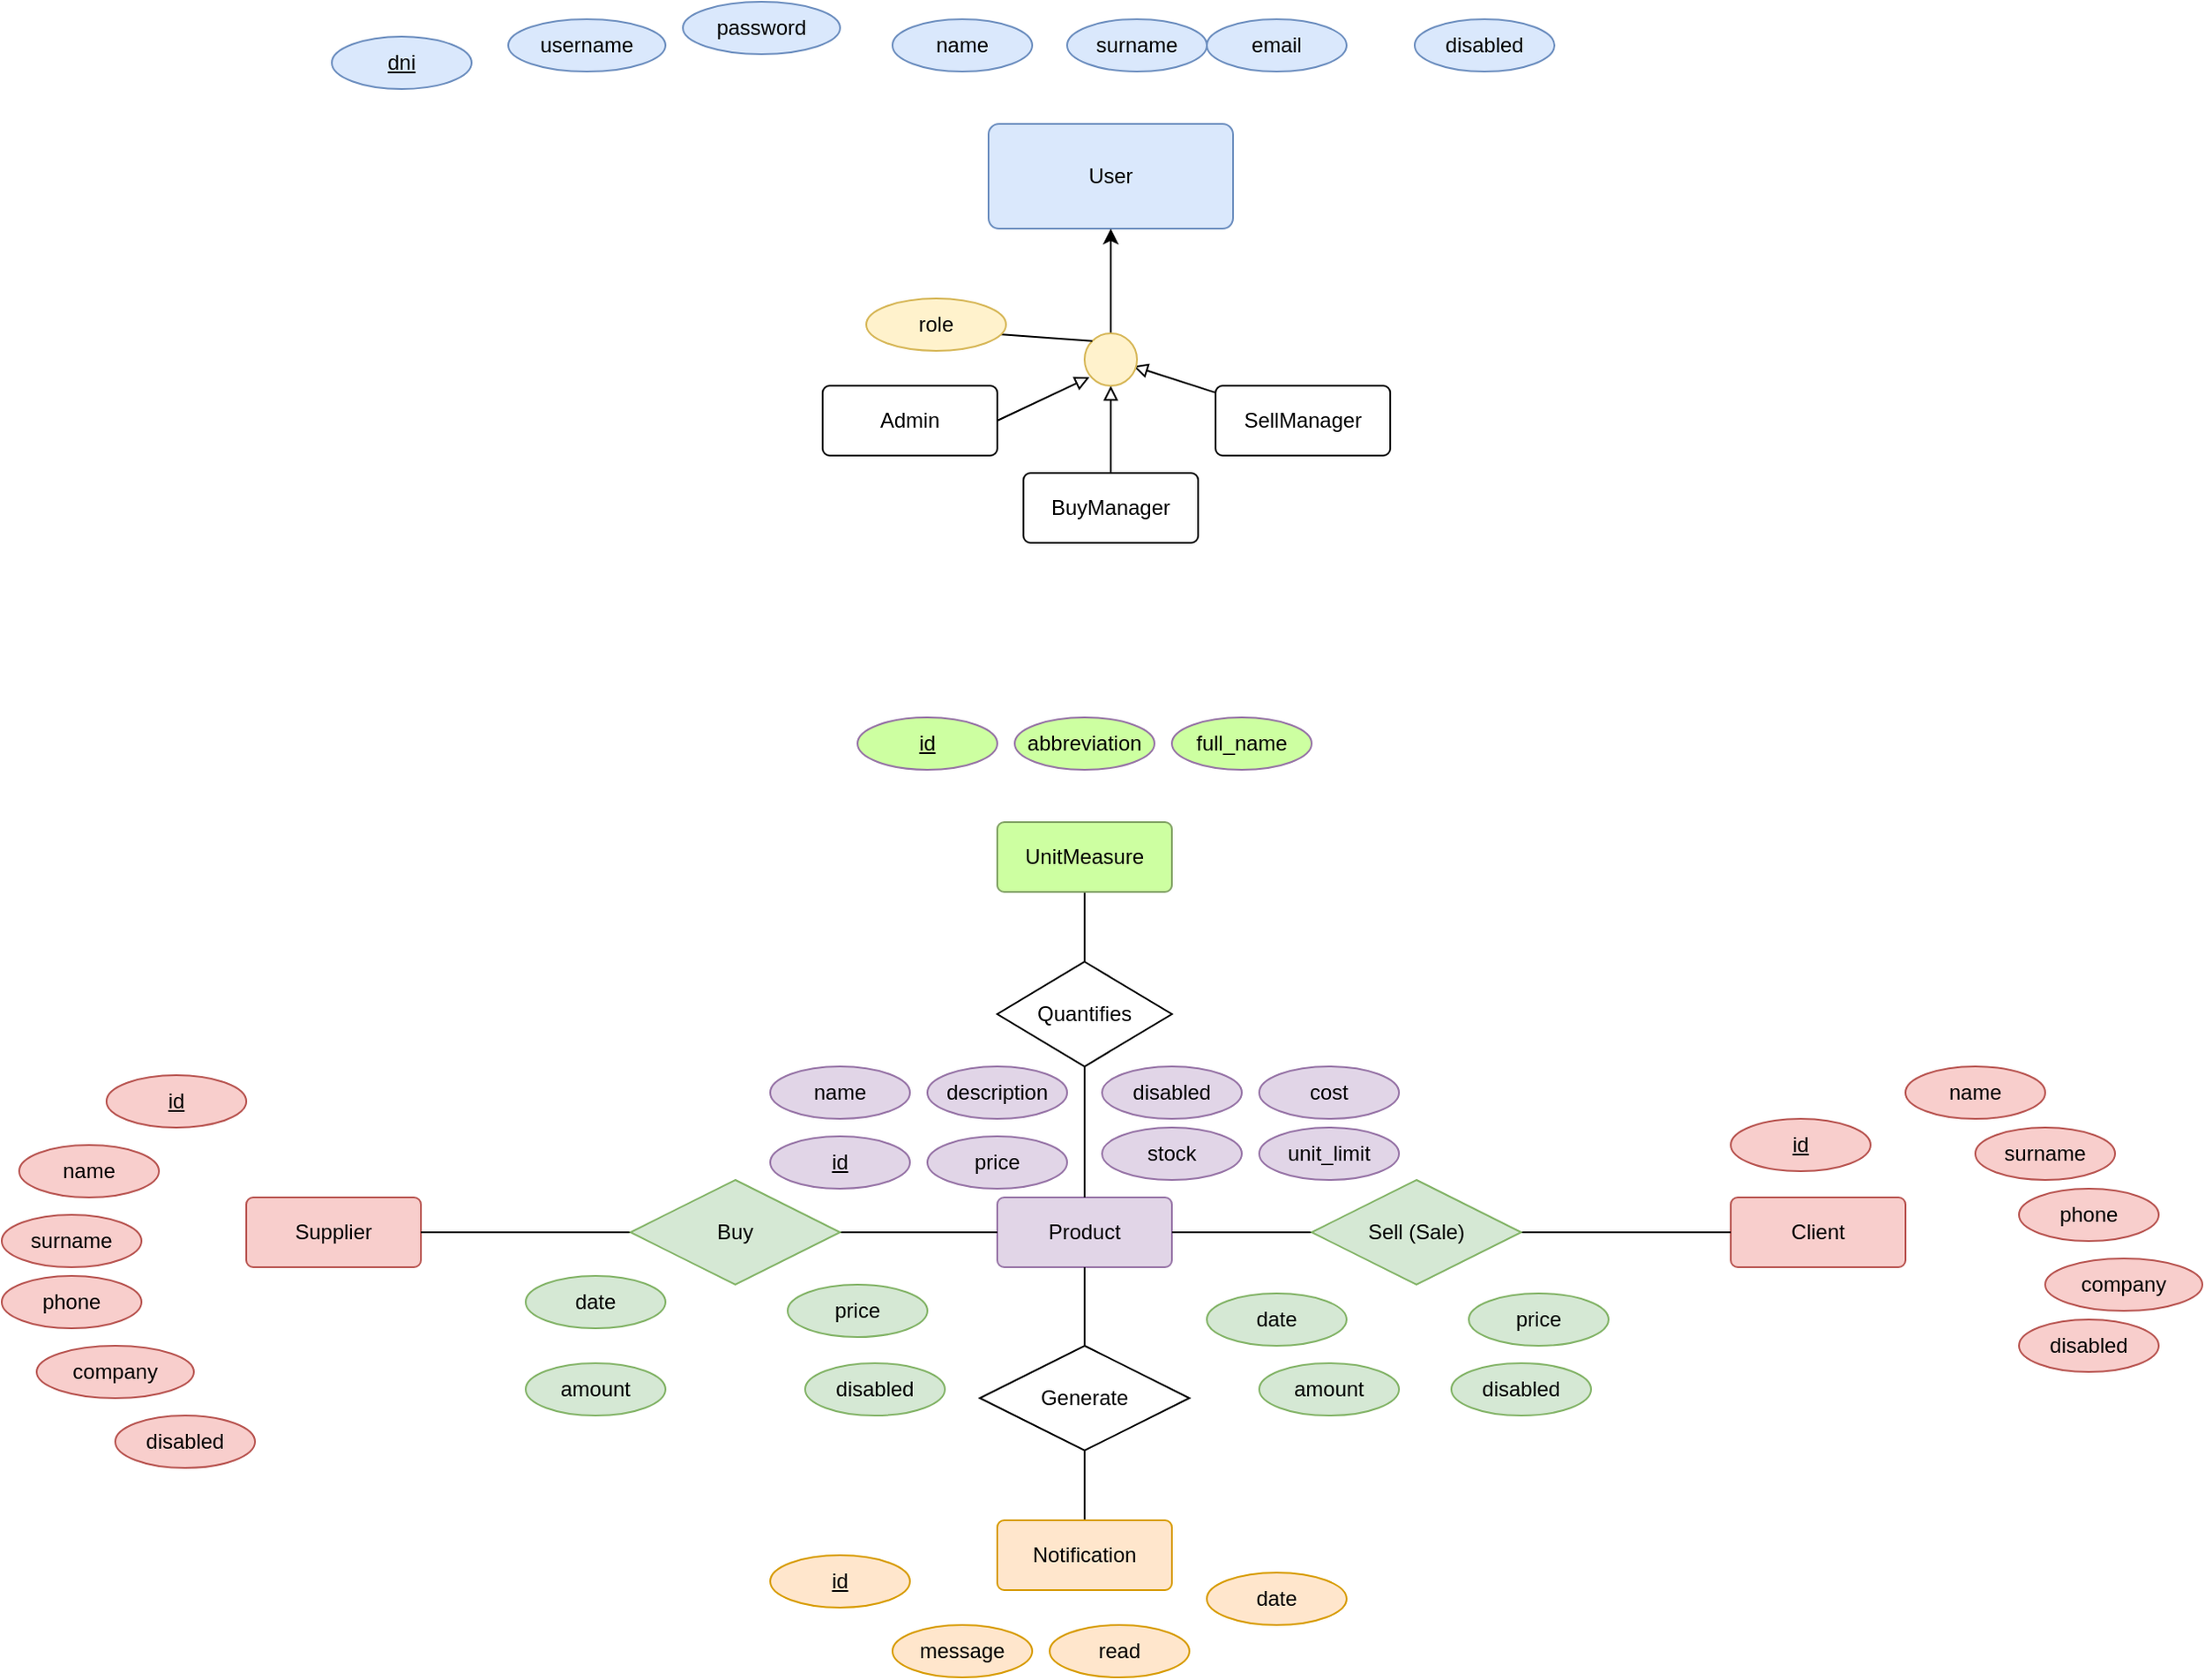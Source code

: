 <mxfile version="24.0.2" type="device" pages="2">
  <diagram id="R2lEEEUBdFMjLlhIrx00" name="Page-1">
    <mxGraphModel dx="1434" dy="833" grid="1" gridSize="10" guides="1" tooltips="1" connect="1" arrows="1" fold="1" page="1" pageScale="1.2" pageWidth="1169" pageHeight="827" math="0" shadow="0" extFonts="Permanent Marker^https://fonts.googleapis.com/css?family=Permanent+Marker">
      <root>
        <mxCell id="0" />
        <mxCell id="1" parent="0" />
        <mxCell id="RoXNrOe5Jz51w63c7MEY-2" value="Product" style="rounded=1;arcSize=10;whiteSpace=wrap;html=1;align=center;fillColor=#e1d5e7;strokeColor=#9673a6;" parent="1" vertex="1">
          <mxGeometry x="641" y="695" width="100" height="40" as="geometry" />
        </mxCell>
        <mxCell id="RoXNrOe5Jz51w63c7MEY-3" value="Supplier" style="rounded=1;arcSize=10;whiteSpace=wrap;html=1;align=center;fillColor=#f8cecc;strokeColor=#b85450;" parent="1" vertex="1">
          <mxGeometry x="211" y="695" width="100" height="40" as="geometry" />
        </mxCell>
        <mxCell id="RoXNrOe5Jz51w63c7MEY-4" value="Client" style="rounded=1;arcSize=10;whiteSpace=wrap;html=1;align=center;fillColor=#f8cecc;strokeColor=#b85450;" parent="1" vertex="1">
          <mxGeometry x="1061" y="695" width="100" height="40" as="geometry" />
        </mxCell>
        <mxCell id="RoXNrOe5Jz51w63c7MEY-6" style="edgeStyle=orthogonalEdgeStyle;rounded=0;orthogonalLoop=1;jettySize=auto;html=1;entryX=0;entryY=0.5;entryDx=0;entryDy=0;endArrow=none;endFill=0;" parent="1" source="RoXNrOe5Jz51w63c7MEY-5" target="RoXNrOe5Jz51w63c7MEY-2" edge="1">
          <mxGeometry relative="1" as="geometry" />
        </mxCell>
        <mxCell id="RoXNrOe5Jz51w63c7MEY-7" style="edgeStyle=orthogonalEdgeStyle;rounded=0;orthogonalLoop=1;jettySize=auto;html=1;entryX=1;entryY=0.5;entryDx=0;entryDy=0;endArrow=none;endFill=0;" parent="1" source="RoXNrOe5Jz51w63c7MEY-5" target="RoXNrOe5Jz51w63c7MEY-3" edge="1">
          <mxGeometry relative="1" as="geometry" />
        </mxCell>
        <mxCell id="RoXNrOe5Jz51w63c7MEY-5" value="Buy" style="shape=rhombus;perimeter=rhombusPerimeter;whiteSpace=wrap;html=1;align=center;fillColor=#d5e8d4;strokeColor=#82b366;" parent="1" vertex="1">
          <mxGeometry x="431" y="685" width="120" height="60" as="geometry" />
        </mxCell>
        <mxCell id="RoXNrOe5Jz51w63c7MEY-9" style="edgeStyle=orthogonalEdgeStyle;rounded=0;orthogonalLoop=1;jettySize=auto;html=1;endArrow=none;endFill=0;" parent="1" source="RoXNrOe5Jz51w63c7MEY-8" target="RoXNrOe5Jz51w63c7MEY-2" edge="1">
          <mxGeometry relative="1" as="geometry" />
        </mxCell>
        <mxCell id="RoXNrOe5Jz51w63c7MEY-10" style="edgeStyle=orthogonalEdgeStyle;rounded=0;orthogonalLoop=1;jettySize=auto;html=1;entryX=0;entryY=0.5;entryDx=0;entryDy=0;endArrow=none;endFill=0;" parent="1" source="RoXNrOe5Jz51w63c7MEY-8" target="RoXNrOe5Jz51w63c7MEY-4" edge="1">
          <mxGeometry relative="1" as="geometry" />
        </mxCell>
        <mxCell id="RoXNrOe5Jz51w63c7MEY-8" value="Sell (Sale)" style="shape=rhombus;perimeter=rhombusPerimeter;whiteSpace=wrap;html=1;align=center;fillColor=#d5e8d4;strokeColor=#82b366;" parent="1" vertex="1">
          <mxGeometry x="821" y="685" width="120" height="60" as="geometry" />
        </mxCell>
        <mxCell id="RoXNrOe5Jz51w63c7MEY-11" value="User" style="rounded=1;arcSize=10;whiteSpace=wrap;html=1;align=center;fillColor=#dae8fc;strokeColor=#6c8ebf;" parent="1" vertex="1">
          <mxGeometry x="636" y="80" width="140" height="60" as="geometry" />
        </mxCell>
        <mxCell id="RoXNrOe5Jz51w63c7MEY-12" value="Admin" style="rounded=1;arcSize=10;whiteSpace=wrap;html=1;align=center;" parent="1" vertex="1">
          <mxGeometry x="541" y="230" width="100" height="40" as="geometry" />
        </mxCell>
        <mxCell id="RoXNrOe5Jz51w63c7MEY-28" style="rounded=0;orthogonalLoop=1;jettySize=auto;html=1;entryX=0.5;entryY=1;entryDx=0;entryDy=0;endArrow=block;endFill=0;" parent="1" source="RoXNrOe5Jz51w63c7MEY-13" target="RoXNrOe5Jz51w63c7MEY-25" edge="1">
          <mxGeometry relative="1" as="geometry" />
        </mxCell>
        <mxCell id="RoXNrOe5Jz51w63c7MEY-13" value="BuyManager" style="rounded=1;arcSize=10;whiteSpace=wrap;html=1;align=center;" parent="1" vertex="1">
          <mxGeometry x="656" y="280" width="100" height="40" as="geometry" />
        </mxCell>
        <mxCell id="RoXNrOe5Jz51w63c7MEY-29" style="rounded=0;orthogonalLoop=1;jettySize=auto;html=1;entryX=0.927;entryY=0.626;entryDx=0;entryDy=0;endArrow=block;endFill=0;entryPerimeter=0;" parent="1" source="RoXNrOe5Jz51w63c7MEY-14" target="RoXNrOe5Jz51w63c7MEY-25" edge="1">
          <mxGeometry relative="1" as="geometry" />
        </mxCell>
        <mxCell id="RoXNrOe5Jz51w63c7MEY-14" value="SellManager" style="rounded=1;arcSize=10;whiteSpace=wrap;html=1;align=center;" parent="1" vertex="1">
          <mxGeometry x="766" y="230" width="100" height="40" as="geometry" />
        </mxCell>
        <mxCell id="RoXNrOe5Jz51w63c7MEY-19" value="&lt;u&gt;dni&lt;/u&gt;" style="ellipse;whiteSpace=wrap;html=1;align=center;fillColor=#dae8fc;strokeColor=#6c8ebf;" parent="1" vertex="1">
          <mxGeometry x="260" y="30" width="80" height="30" as="geometry" />
        </mxCell>
        <mxCell id="RoXNrOe5Jz51w63c7MEY-20" value="username" style="ellipse;whiteSpace=wrap;html=1;align=center;fillColor=#dae8fc;strokeColor=#6c8ebf;" parent="1" vertex="1">
          <mxGeometry x="361" y="20" width="90" height="30" as="geometry" />
        </mxCell>
        <mxCell id="RoXNrOe5Jz51w63c7MEY-21" value="name" style="ellipse;whiteSpace=wrap;html=1;align=center;fillColor=#dae8fc;strokeColor=#6c8ebf;" parent="1" vertex="1">
          <mxGeometry x="581" y="20" width="80" height="30" as="geometry" />
        </mxCell>
        <mxCell id="RoXNrOe5Jz51w63c7MEY-22" value="surname" style="ellipse;whiteSpace=wrap;html=1;align=center;fillColor=#dae8fc;strokeColor=#6c8ebf;" parent="1" vertex="1">
          <mxGeometry x="681" y="20" width="80" height="30" as="geometry" />
        </mxCell>
        <mxCell id="RoXNrOe5Jz51w63c7MEY-24" value="email" style="ellipse;whiteSpace=wrap;html=1;align=center;fillColor=#dae8fc;strokeColor=#6c8ebf;" parent="1" vertex="1">
          <mxGeometry x="761" y="20" width="80" height="30" as="geometry" />
        </mxCell>
        <mxCell id="RoXNrOe5Jz51w63c7MEY-26" style="edgeStyle=orthogonalEdgeStyle;rounded=0;orthogonalLoop=1;jettySize=auto;html=1;entryX=0.5;entryY=1;entryDx=0;entryDy=0;" parent="1" source="RoXNrOe5Jz51w63c7MEY-25" target="RoXNrOe5Jz51w63c7MEY-11" edge="1">
          <mxGeometry relative="1" as="geometry" />
        </mxCell>
        <mxCell id="RoXNrOe5Jz51w63c7MEY-25" value="" style="ellipse;whiteSpace=wrap;html=1;fillColor=#fff2cc;strokeColor=#d6b656;" parent="1" vertex="1">
          <mxGeometry x="691" y="200" width="30" height="30" as="geometry" />
        </mxCell>
        <mxCell id="RoXNrOe5Jz51w63c7MEY-27" style="rounded=0;orthogonalLoop=1;jettySize=auto;html=1;entryX=0.094;entryY=0.836;entryDx=0;entryDy=0;entryPerimeter=0;endArrow=block;endFill=0;exitX=1;exitY=0.5;exitDx=0;exitDy=0;" parent="1" source="RoXNrOe5Jz51w63c7MEY-12" target="RoXNrOe5Jz51w63c7MEY-25" edge="1">
          <mxGeometry relative="1" as="geometry">
            <mxPoint x="631" y="250.937" as="sourcePoint" />
          </mxGeometry>
        </mxCell>
        <mxCell id="RoXNrOe5Jz51w63c7MEY-37" style="edgeStyle=orthogonalEdgeStyle;rounded=0;orthogonalLoop=1;jettySize=auto;html=1;endArrow=none;endFill=0;" parent="1" source="RoXNrOe5Jz51w63c7MEY-33" target="RoXNrOe5Jz51w63c7MEY-34" edge="1">
          <mxGeometry relative="1" as="geometry" />
        </mxCell>
        <mxCell id="RoXNrOe5Jz51w63c7MEY-33" value="Notification" style="rounded=1;arcSize=10;whiteSpace=wrap;html=1;align=center;fillColor=#ffe6cc;strokeColor=#d79b00;" parent="1" vertex="1">
          <mxGeometry x="641" y="880" width="100" height="40" as="geometry" />
        </mxCell>
        <mxCell id="RoXNrOe5Jz51w63c7MEY-36" style="edgeStyle=orthogonalEdgeStyle;rounded=0;orthogonalLoop=1;jettySize=auto;html=1;entryX=0.5;entryY=1;entryDx=0;entryDy=0;endArrow=none;endFill=0;" parent="1" source="RoXNrOe5Jz51w63c7MEY-34" target="RoXNrOe5Jz51w63c7MEY-2" edge="1">
          <mxGeometry relative="1" as="geometry" />
        </mxCell>
        <mxCell id="RoXNrOe5Jz51w63c7MEY-34" value="Generate" style="shape=rhombus;perimeter=rhombusPerimeter;whiteSpace=wrap;html=1;align=center;" parent="1" vertex="1">
          <mxGeometry x="631" y="780" width="120" height="60" as="geometry" />
        </mxCell>
        <mxCell id="RoXNrOe5Jz51w63c7MEY-38" value="read" style="ellipse;whiteSpace=wrap;html=1;align=center;fillColor=#ffe6cc;strokeColor=#d79b00;" parent="1" vertex="1">
          <mxGeometry x="671" y="940" width="80" height="30" as="geometry" />
        </mxCell>
        <mxCell id="XdMGsmdt1H_Z6t9Y7cT0-2" style="rounded=0;orthogonalLoop=1;jettySize=auto;html=1;exitX=0;exitY=0.5;exitDx=0;exitDy=0;entryX=0;entryY=0;entryDx=0;entryDy=0;endArrow=none;endFill=0;" parent="1" source="XdMGsmdt1H_Z6t9Y7cT0-1" target="RoXNrOe5Jz51w63c7MEY-25" edge="1">
          <mxGeometry relative="1" as="geometry" />
        </mxCell>
        <mxCell id="XdMGsmdt1H_Z6t9Y7cT0-1" value="role" style="ellipse;whiteSpace=wrap;html=1;align=center;fillColor=#fff2cc;strokeColor=#d6b656;" parent="1" vertex="1">
          <mxGeometry x="566" y="180" width="80" height="30" as="geometry" />
        </mxCell>
        <mxCell id="XdMGsmdt1H_Z6t9Y7cT0-3" value="password" style="ellipse;whiteSpace=wrap;html=1;align=center;fillColor=#dae8fc;strokeColor=#6c8ebf;" parent="1" vertex="1">
          <mxGeometry x="461" y="10" width="90" height="30" as="geometry" />
        </mxCell>
        <mxCell id="XdMGsmdt1H_Z6t9Y7cT0-4" value="disabled" style="ellipse;whiteSpace=wrap;html=1;align=center;fillColor=#dae8fc;strokeColor=#6c8ebf;" parent="1" vertex="1">
          <mxGeometry x="880" y="20" width="80" height="30" as="geometry" />
        </mxCell>
        <mxCell id="XdMGsmdt1H_Z6t9Y7cT0-15" value="date" style="ellipse;whiteSpace=wrap;html=1;align=center;fillColor=#d5e8d4;strokeColor=#82b366;" parent="1" vertex="1">
          <mxGeometry x="371" y="740" width="80" height="30" as="geometry" />
        </mxCell>
        <mxCell id="XdMGsmdt1H_Z6t9Y7cT0-17" value="date" style="ellipse;whiteSpace=wrap;html=1;align=center;fillColor=#d5e8d4;strokeColor=#82b366;" parent="1" vertex="1">
          <mxGeometry x="761" y="750" width="80" height="30" as="geometry" />
        </mxCell>
        <mxCell id="XdMGsmdt1H_Z6t9Y7cT0-19" value="amount" style="ellipse;whiteSpace=wrap;html=1;align=center;fillColor=#d5e8d4;strokeColor=#82b366;" parent="1" vertex="1">
          <mxGeometry x="371" y="790" width="80" height="30" as="geometry" />
        </mxCell>
        <mxCell id="XdMGsmdt1H_Z6t9Y7cT0-20" value="amount" style="ellipse;whiteSpace=wrap;html=1;align=center;fillColor=#d5e8d4;strokeColor=#82b366;" parent="1" vertex="1">
          <mxGeometry x="791" y="790" width="80" height="30" as="geometry" />
        </mxCell>
        <mxCell id="XdMGsmdt1H_Z6t9Y7cT0-22" value="name" style="ellipse;whiteSpace=wrap;html=1;align=center;fillColor=#e1d5e7;strokeColor=#9673a6;" parent="1" vertex="1">
          <mxGeometry x="511" y="620" width="80" height="30" as="geometry" />
        </mxCell>
        <mxCell id="XdMGsmdt1H_Z6t9Y7cT0-23" value="&lt;u&gt;id&lt;/u&gt;" style="ellipse;whiteSpace=wrap;html=1;align=center;fillColor=#e1d5e7;strokeColor=#9673a6;" parent="1" vertex="1">
          <mxGeometry x="511" y="660" width="80" height="30" as="geometry" />
        </mxCell>
        <mxCell id="XdMGsmdt1H_Z6t9Y7cT0-24" value="price" style="ellipse;whiteSpace=wrap;html=1;align=center;fillColor=#e1d5e7;strokeColor=#9673a6;" parent="1" vertex="1">
          <mxGeometry x="601" y="660" width="80" height="30" as="geometry" />
        </mxCell>
        <mxCell id="XdMGsmdt1H_Z6t9Y7cT0-25" value="cost" style="ellipse;whiteSpace=wrap;html=1;align=center;fillColor=#e1d5e7;strokeColor=#9673a6;" parent="1" vertex="1">
          <mxGeometry x="791" y="620" width="80" height="30" as="geometry" />
        </mxCell>
        <mxCell id="XdMGsmdt1H_Z6t9Y7cT0-26" value="unit_limit" style="ellipse;whiteSpace=wrap;html=1;align=center;fillColor=#e1d5e7;strokeColor=#9673a6;" parent="1" vertex="1">
          <mxGeometry x="791" y="655" width="80" height="30" as="geometry" />
        </mxCell>
        <mxCell id="XdMGsmdt1H_Z6t9Y7cT0-31" value="disabled" style="ellipse;whiteSpace=wrap;html=1;align=center;fillColor=#d5e8d4;strokeColor=#82b366;" parent="1" vertex="1">
          <mxGeometry x="531" y="790" width="80" height="30" as="geometry" />
        </mxCell>
        <mxCell id="XdMGsmdt1H_Z6t9Y7cT0-32" value="disabled" style="ellipse;whiteSpace=wrap;html=1;align=center;fillColor=#e1d5e7;strokeColor=#9673a6;" parent="1" vertex="1">
          <mxGeometry x="701" y="620" width="80" height="30" as="geometry" />
        </mxCell>
        <mxCell id="XdMGsmdt1H_Z6t9Y7cT0-33" value="disabled" style="ellipse;whiteSpace=wrap;html=1;align=center;fillColor=#d5e8d4;strokeColor=#82b366;" parent="1" vertex="1">
          <mxGeometry x="901" y="790" width="80" height="30" as="geometry" />
        </mxCell>
        <mxCell id="XdMGsmdt1H_Z6t9Y7cT0-34" value="company" style="ellipse;whiteSpace=wrap;html=1;align=center;fillColor=#f8cecc;strokeColor=#b85450;" parent="1" vertex="1">
          <mxGeometry x="1241" y="730" width="90" height="30" as="geometry" />
        </mxCell>
        <mxCell id="XdMGsmdt1H_Z6t9Y7cT0-35" value="name" style="ellipse;whiteSpace=wrap;html=1;align=center;fillColor=#f8cecc;strokeColor=#b85450;" parent="1" vertex="1">
          <mxGeometry x="1161" y="620" width="80" height="30" as="geometry" />
        </mxCell>
        <mxCell id="XdMGsmdt1H_Z6t9Y7cT0-36" value="surname" style="ellipse;whiteSpace=wrap;html=1;align=center;fillColor=#f8cecc;strokeColor=#b85450;" parent="1" vertex="1">
          <mxGeometry x="1201" y="655" width="80" height="30" as="geometry" />
        </mxCell>
        <mxCell id="XdMGsmdt1H_Z6t9Y7cT0-38" value="disabled" style="ellipse;whiteSpace=wrap;html=1;align=center;fillColor=#f8cecc;strokeColor=#b85450;" parent="1" vertex="1">
          <mxGeometry x="1226" y="765" width="80" height="30" as="geometry" />
        </mxCell>
        <mxCell id="XdMGsmdt1H_Z6t9Y7cT0-39" value="message" style="ellipse;whiteSpace=wrap;html=1;align=center;fillColor=#ffe6cc;strokeColor=#d79b00;" parent="1" vertex="1">
          <mxGeometry x="581" y="940" width="80" height="30" as="geometry" />
        </mxCell>
        <mxCell id="XdMGsmdt1H_Z6t9Y7cT0-40" value="&lt;u&gt;id&lt;/u&gt;" style="ellipse;whiteSpace=wrap;html=1;align=center;fillColor=#ffe6cc;strokeColor=#d79b00;" parent="1" vertex="1">
          <mxGeometry x="511" y="900" width="80" height="30" as="geometry" />
        </mxCell>
        <mxCell id="XdMGsmdt1H_Z6t9Y7cT0-41" value="date" style="ellipse;whiteSpace=wrap;html=1;align=center;fillColor=#ffe6cc;strokeColor=#d79b00;" parent="1" vertex="1">
          <mxGeometry x="761" y="910" width="80" height="30" as="geometry" />
        </mxCell>
        <mxCell id="UGzfHtjnT6-pvEjcTPe5-1" value="stock" style="ellipse;whiteSpace=wrap;html=1;align=center;fillColor=#e1d5e7;strokeColor=#9673a6;" parent="1" vertex="1">
          <mxGeometry x="701" y="655" width="80" height="30" as="geometry" />
        </mxCell>
        <mxCell id="UGzfHtjnT6-pvEjcTPe5-2" value="description" style="ellipse;whiteSpace=wrap;html=1;align=center;fillColor=#e1d5e7;strokeColor=#9673a6;" parent="1" vertex="1">
          <mxGeometry x="601" y="620" width="80" height="30" as="geometry" />
        </mxCell>
        <mxCell id="UGzfHtjnT6-pvEjcTPe5-5" style="rounded=0;orthogonalLoop=1;jettySize=auto;html=1;entryX=0.5;entryY=0;entryDx=0;entryDy=0;endArrow=none;endFill=0;" parent="1" source="UGzfHtjnT6-pvEjcTPe5-3" target="UGzfHtjnT6-pvEjcTPe5-4" edge="1">
          <mxGeometry relative="1" as="geometry" />
        </mxCell>
        <mxCell id="UGzfHtjnT6-pvEjcTPe5-3" value="UnitMeasure" style="rounded=1;arcSize=10;whiteSpace=wrap;html=1;align=center;fillColor=#CDFFA1;strokeColor=#81A165;" parent="1" vertex="1">
          <mxGeometry x="641" y="480" width="100" height="40" as="geometry" />
        </mxCell>
        <mxCell id="UGzfHtjnT6-pvEjcTPe5-6" style="rounded=0;orthogonalLoop=1;jettySize=auto;html=1;entryX=0.5;entryY=0;entryDx=0;entryDy=0;endArrow=none;endFill=0;" parent="1" source="UGzfHtjnT6-pvEjcTPe5-4" target="RoXNrOe5Jz51w63c7MEY-2" edge="1">
          <mxGeometry relative="1" as="geometry" />
        </mxCell>
        <mxCell id="UGzfHtjnT6-pvEjcTPe5-4" value="Quantifies" style="rhombus;whiteSpace=wrap;html=1;" parent="1" vertex="1">
          <mxGeometry x="641" y="560" width="100" height="60" as="geometry" />
        </mxCell>
        <mxCell id="UGzfHtjnT6-pvEjcTPe5-7" value="&lt;u&gt;id&lt;/u&gt;" style="ellipse;whiteSpace=wrap;html=1;align=center;fillColor=#CDFFA1;strokeColor=#9673a6;" parent="1" vertex="1">
          <mxGeometry x="561" y="420" width="80" height="30" as="geometry" />
        </mxCell>
        <mxCell id="UGzfHtjnT6-pvEjcTPe5-8" value="abbreviation" style="ellipse;whiteSpace=wrap;html=1;align=center;fillColor=#CDFFA1;strokeColor=#9673a6;" parent="1" vertex="1">
          <mxGeometry x="651" y="420" width="80" height="30" as="geometry" />
        </mxCell>
        <mxCell id="UGzfHtjnT6-pvEjcTPe5-9" value="full_name" style="ellipse;whiteSpace=wrap;html=1;align=center;fillColor=#CDFFA1;strokeColor=#9673a6;" parent="1" vertex="1">
          <mxGeometry x="741" y="420" width="80" height="30" as="geometry" />
        </mxCell>
        <mxCell id="UGzfHtjnT6-pvEjcTPe5-10" value="&lt;u&gt;id&lt;/u&gt;" style="ellipse;whiteSpace=wrap;html=1;align=center;fillColor=#f8cecc;strokeColor=#b85450;" parent="1" vertex="1">
          <mxGeometry x="1061" y="650" width="80" height="30" as="geometry" />
        </mxCell>
        <mxCell id="UGzfHtjnT6-pvEjcTPe5-12" value="price" style="ellipse;whiteSpace=wrap;html=1;align=center;fillColor=#d5e8d4;strokeColor=#82b366;" parent="1" vertex="1">
          <mxGeometry x="521" y="745" width="80" height="30" as="geometry" />
        </mxCell>
        <mxCell id="UGzfHtjnT6-pvEjcTPe5-13" value="price" style="ellipse;whiteSpace=wrap;html=1;align=center;fillColor=#d5e8d4;strokeColor=#82b366;" parent="1" vertex="1">
          <mxGeometry x="911" y="750" width="80" height="30" as="geometry" />
        </mxCell>
        <mxCell id="UGzfHtjnT6-pvEjcTPe5-14" value="phone" style="ellipse;whiteSpace=wrap;html=1;align=center;fillColor=#f8cecc;strokeColor=#b85450;" parent="1" vertex="1">
          <mxGeometry x="1226" y="690" width="80" height="30" as="geometry" />
        </mxCell>
        <mxCell id="UGzfHtjnT6-pvEjcTPe5-15" value="company" style="ellipse;whiteSpace=wrap;html=1;align=center;fillColor=#f8cecc;strokeColor=#b85450;" parent="1" vertex="1">
          <mxGeometry x="91" y="780" width="90" height="30" as="geometry" />
        </mxCell>
        <mxCell id="UGzfHtjnT6-pvEjcTPe5-16" value="name" style="ellipse;whiteSpace=wrap;html=1;align=center;fillColor=#f8cecc;strokeColor=#b85450;" parent="1" vertex="1">
          <mxGeometry x="81" y="665" width="80" height="30" as="geometry" />
        </mxCell>
        <mxCell id="UGzfHtjnT6-pvEjcTPe5-17" value="surname" style="ellipse;whiteSpace=wrap;html=1;align=center;fillColor=#f8cecc;strokeColor=#b85450;" parent="1" vertex="1">
          <mxGeometry x="71" y="705" width="80" height="30" as="geometry" />
        </mxCell>
        <mxCell id="UGzfHtjnT6-pvEjcTPe5-18" value="disabled" style="ellipse;whiteSpace=wrap;html=1;align=center;fillColor=#f8cecc;strokeColor=#b85450;" parent="1" vertex="1">
          <mxGeometry x="136" y="820" width="80" height="30" as="geometry" />
        </mxCell>
        <mxCell id="UGzfHtjnT6-pvEjcTPe5-19" value="&lt;u&gt;id&lt;/u&gt;" style="ellipse;whiteSpace=wrap;html=1;align=center;fillColor=#f8cecc;strokeColor=#b85450;" parent="1" vertex="1">
          <mxGeometry x="131" y="625" width="80" height="30" as="geometry" />
        </mxCell>
        <mxCell id="UGzfHtjnT6-pvEjcTPe5-20" value="phone" style="ellipse;whiteSpace=wrap;html=1;align=center;fillColor=#f8cecc;strokeColor=#b85450;" parent="1" vertex="1">
          <mxGeometry x="71" y="740" width="80" height="30" as="geometry" />
        </mxCell>
      </root>
    </mxGraphModel>
  </diagram>
  <diagram id="ybSFuwS6F8-GgSHQe5qZ" name="Página-2">
    <mxGraphModel dx="1434" dy="833" grid="1" gridSize="10" guides="1" tooltips="1" connect="1" arrows="1" fold="1" page="1" pageScale="1" pageWidth="1169" pageHeight="827" math="0" shadow="0">
      <root>
        <mxCell id="0" />
        <mxCell id="1" parent="0" />
        <mxCell id="LRcjUjVWaLaLbdImSS1h-29" style="edgeStyle=orthogonalEdgeStyle;rounded=0;orthogonalLoop=1;jettySize=auto;html=1;endArrow=none;endFill=0;" parent="1" source="LRcjUjVWaLaLbdImSS1h-27" target="mi0X13jAqtkiXMaioM2p-9" edge="1">
          <mxGeometry relative="1" as="geometry" />
        </mxCell>
        <mxCell id="LRcjUjVWaLaLbdImSS1h-27" value="" style="shape=rhombus;perimeter=rhombusPerimeter;whiteSpace=wrap;html=1;align=center;" parent="1" vertex="1">
          <mxGeometry x="866.25" y="240" width="127.5" height="70" as="geometry" />
        </mxCell>
        <mxCell id="iY3inTdOyOO_m0dRyVDO-7" style="edgeStyle=orthogonalEdgeStyle;rounded=0;orthogonalLoop=1;jettySize=auto;html=1;entryX=1;entryY=0.5;entryDx=0;entryDy=0;exitX=0.5;exitY=1;exitDx=0;exitDy=0;endArrow=none;endFill=0;" parent="1" source="mi0X13jAqtkiXMaioM2p-9" target="iY3inTdOyOO_m0dRyVDO-5" edge="1">
          <mxGeometry relative="1" as="geometry" />
        </mxCell>
        <mxCell id="mi0X13jAqtkiXMaioM2p-9" value="" style="rounded=1;arcSize=10;whiteSpace=wrap;html=1;align=center;fillColor=#e1d5e7;strokeColor=#9673a6;" parent="1" vertex="1">
          <mxGeometry x="870" y="440" width="120" height="50" as="geometry" />
        </mxCell>
        <mxCell id="LRcjUjVWaLaLbdImSS1h-15" style="edgeStyle=orthogonalEdgeStyle;rounded=0;orthogonalLoop=1;jettySize=auto;html=1;endArrow=none;endFill=0;" parent="1" source="lMafhHqbi1va3fqMS8ZI-1" target="LRcjUjVWaLaLbdImSS1h-6" edge="1">
          <mxGeometry relative="1" as="geometry" />
        </mxCell>
        <mxCell id="LRcjUjVWaLaLbdImSS1h-21" style="edgeStyle=orthogonalEdgeStyle;rounded=0;orthogonalLoop=1;jettySize=auto;html=1;endArrow=none;endFill=0;" parent="1" source="lMafhHqbi1va3fqMS8ZI-1" target="LRcjUjVWaLaLbdImSS1h-20" edge="1">
          <mxGeometry relative="1" as="geometry" />
        </mxCell>
        <mxCell id="lMafhHqbi1va3fqMS8ZI-1" value="User" style="rounded=1;arcSize=10;whiteSpace=wrap;html=1;align=center;fillColor=#dae8fc;strokeColor=#6c8ebf;" parent="1" vertex="1">
          <mxGeometry x="515" y="130" width="140" height="60" as="geometry" />
        </mxCell>
        <mxCell id="LRcjUjVWaLaLbdImSS1h-9" style="edgeStyle=orthogonalEdgeStyle;rounded=0;orthogonalLoop=1;jettySize=auto;html=1;endArrow=none;endFill=0;" parent="1" source="mi0X13jAqtkiXMaioM2p-1" target="LRcjUjVWaLaLbdImSS1h-2" edge="1">
          <mxGeometry relative="1" as="geometry" />
        </mxCell>
        <mxCell id="LRcjUjVWaLaLbdImSS1h-17" style="edgeStyle=orthogonalEdgeStyle;rounded=0;orthogonalLoop=1;jettySize=auto;html=1;endArrow=none;endFill=0;" parent="1" source="mi0X13jAqtkiXMaioM2p-1" target="LRcjUjVWaLaLbdImSS1h-5" edge="1">
          <mxGeometry relative="1" as="geometry" />
        </mxCell>
        <mxCell id="mi0X13jAqtkiXMaioM2p-1" value="Buy" style="rounded=1;arcSize=10;whiteSpace=wrap;html=1;align=center;fillColor=#e1d5e7;strokeColor=#9673a6;" parent="1" vertex="1">
          <mxGeometry x="240" y="140" width="100" height="40" as="geometry" />
        </mxCell>
        <mxCell id="LRcjUjVWaLaLbdImSS1h-11" style="edgeStyle=orthogonalEdgeStyle;rounded=0;orthogonalLoop=1;jettySize=auto;html=1;endArrow=none;endFill=0;" parent="1" source="mi0X13jAqtkiXMaioM2p-2" target="LRcjUjVWaLaLbdImSS1h-3" edge="1">
          <mxGeometry relative="1" as="geometry" />
        </mxCell>
        <mxCell id="mi0X13jAqtkiXMaioM2p-2" value="Supplier" style="rounded=1;arcSize=10;whiteSpace=wrap;html=1;align=center;fillColor=#b0e3e6;strokeColor=#0e8088;" parent="1" vertex="1">
          <mxGeometry x="50" y="280" width="100" height="40" as="geometry" />
        </mxCell>
        <mxCell id="LRcjUjVWaLaLbdImSS1h-13" style="edgeStyle=orthogonalEdgeStyle;rounded=0;orthogonalLoop=1;jettySize=auto;html=1;endArrow=none;endFill=0;" parent="1" source="mi0X13jAqtkiXMaioM2p-3" target="LRcjUjVWaLaLbdImSS1h-4" edge="1">
          <mxGeometry relative="1" as="geometry" />
        </mxCell>
        <mxCell id="iY3inTdOyOO_m0dRyVDO-8" style="edgeStyle=orthogonalEdgeStyle;rounded=0;orthogonalLoop=1;jettySize=auto;html=1;entryX=0;entryY=0.5;entryDx=0;entryDy=0;endArrow=none;endFill=0;" parent="1" source="mi0X13jAqtkiXMaioM2p-3" target="iY3inTdOyOO_m0dRyVDO-5" edge="1">
          <mxGeometry relative="1" as="geometry">
            <Array as="points">
              <mxPoint x="100" y="555" />
            </Array>
          </mxGeometry>
        </mxCell>
        <mxCell id="8btiDHb9CknXPu4yg05l-5" style="edgeStyle=orthogonalEdgeStyle;rounded=0;orthogonalLoop=1;jettySize=auto;html=1;entryX=0;entryY=0.5;entryDx=0;entryDy=0;endArrow=none;endFill=0;" edge="1" parent="1" source="mi0X13jAqtkiXMaioM2p-3" target="8btiDHb9CknXPu4yg05l-1">
          <mxGeometry relative="1" as="geometry">
            <Array as="points">
              <mxPoint x="90" y="590" />
              <mxPoint x="220" y="590" />
              <mxPoint x="220" y="680" />
              <mxPoint x="390" y="680" />
            </Array>
          </mxGeometry>
        </mxCell>
        <mxCell id="mi0X13jAqtkiXMaioM2p-3" value="Product" style="rounded=1;arcSize=10;whiteSpace=wrap;html=1;align=center;fillColor=#fad7ac;strokeColor=#b46504;" parent="1" vertex="1">
          <mxGeometry x="50" y="500" width="100" height="40" as="geometry" />
        </mxCell>
        <mxCell id="mi0X13jAqtkiXMaioM2p-4" value="Notification" style="rounded=1;arcSize=10;whiteSpace=wrap;html=1;align=center;fillColor=#b1ddf0;strokeColor=#10739e;" parent="1" vertex="1">
          <mxGeometry x="450" y="500" width="100" height="40" as="geometry" />
        </mxCell>
        <mxCell id="LRcjUjVWaLaLbdImSS1h-24" style="edgeStyle=orthogonalEdgeStyle;rounded=0;orthogonalLoop=1;jettySize=auto;html=1;endArrow=none;endFill=0;" parent="1" source="mi0X13jAqtkiXMaioM2p-5" target="LRcjUjVWaLaLbdImSS1h-23" edge="1">
          <mxGeometry relative="1" as="geometry" />
        </mxCell>
        <mxCell id="LRcjUjVWaLaLbdImSS1h-28" style="edgeStyle=orthogonalEdgeStyle;rounded=0;orthogonalLoop=1;jettySize=auto;html=1;endArrow=none;endFill=0;" parent="1" source="mi0X13jAqtkiXMaioM2p-5" target="LRcjUjVWaLaLbdImSS1h-27" edge="1">
          <mxGeometry relative="1" as="geometry" />
        </mxCell>
        <mxCell id="mi0X13jAqtkiXMaioM2p-5" value="Invoice" style="rounded=1;arcSize=10;whiteSpace=wrap;html=1;align=center;fillColor=#d5e8d4;strokeColor=#82b366;" parent="1" vertex="1">
          <mxGeometry x="880" y="140" width="100" height="40" as="geometry" />
        </mxCell>
        <mxCell id="mi0X13jAqtkiXMaioM2p-6" value="Client" style="rounded=1;arcSize=10;whiteSpace=wrap;html=1;align=center;fillColor=#f8cecc;strokeColor=#b85450;" parent="1" vertex="1">
          <mxGeometry x="1030" y="280" width="100" height="40" as="geometry" />
        </mxCell>
        <mxCell id="mi0X13jAqtkiXMaioM2p-8" value="InvoiceLine" style="rounded=1;arcSize=10;whiteSpace=wrap;html=1;align=center;fillColor=#e1d5e7;strokeColor=#584361;" parent="1" vertex="1">
          <mxGeometry x="880" y="445" width="100" height="40" as="geometry" />
        </mxCell>
        <mxCell id="LRcjUjVWaLaLbdImSS1h-7" style="edgeStyle=orthogonalEdgeStyle;rounded=0;orthogonalLoop=1;jettySize=auto;html=1;endArrow=none;endFill=0;" parent="1" source="LRcjUjVWaLaLbdImSS1h-1" target="lMafhHqbi1va3fqMS8ZI-1" edge="1">
          <mxGeometry relative="1" as="geometry" />
        </mxCell>
        <mxCell id="LRcjUjVWaLaLbdImSS1h-8" style="edgeStyle=orthogonalEdgeStyle;rounded=0;orthogonalLoop=1;jettySize=auto;html=1;endArrow=none;endFill=0;fillColor=#e1d5e7;strokeColor=#9673a6;" parent="1" source="LRcjUjVWaLaLbdImSS1h-1" target="mi0X13jAqtkiXMaioM2p-1" edge="1">
          <mxGeometry relative="1" as="geometry" />
        </mxCell>
        <mxCell id="LRcjUjVWaLaLbdImSS1h-1" value="Makes" style="shape=rhombus;perimeter=rhombusPerimeter;whiteSpace=wrap;html=1;align=center;fillColor=#fad7ac;strokeColor=#b46504;" parent="1" vertex="1">
          <mxGeometry x="370" y="135" width="110" height="50" as="geometry" />
        </mxCell>
        <mxCell id="LRcjUjVWaLaLbdImSS1h-10" style="edgeStyle=orthogonalEdgeStyle;rounded=0;orthogonalLoop=1;jettySize=auto;html=1;endArrow=none;endFill=0;" parent="1" source="LRcjUjVWaLaLbdImSS1h-2" target="mi0X13jAqtkiXMaioM2p-2" edge="1">
          <mxGeometry relative="1" as="geometry" />
        </mxCell>
        <mxCell id="LRcjUjVWaLaLbdImSS1h-2" value="Have" style="shape=rhombus;perimeter=rhombusPerimeter;whiteSpace=wrap;html=1;align=center;" parent="1" vertex="1">
          <mxGeometry x="45" y="135" width="110" height="50" as="geometry" />
        </mxCell>
        <mxCell id="LRcjUjVWaLaLbdImSS1h-12" style="edgeStyle=orthogonalEdgeStyle;rounded=0;orthogonalLoop=1;jettySize=auto;html=1;endArrow=none;endFill=0;" parent="1" source="LRcjUjVWaLaLbdImSS1h-3" target="mi0X13jAqtkiXMaioM2p-3" edge="1">
          <mxGeometry relative="1" as="geometry" />
        </mxCell>
        <mxCell id="LRcjUjVWaLaLbdImSS1h-3" value="Provide" style="shape=rhombus;perimeter=rhombusPerimeter;whiteSpace=wrap;html=1;align=center;" parent="1" vertex="1">
          <mxGeometry x="45" y="388.5" width="110" height="50" as="geometry" />
        </mxCell>
        <mxCell id="LRcjUjVWaLaLbdImSS1h-14" style="edgeStyle=orthogonalEdgeStyle;rounded=0;orthogonalLoop=1;jettySize=auto;html=1;endArrow=none;endFill=0;" parent="1" source="LRcjUjVWaLaLbdImSS1h-4" target="mi0X13jAqtkiXMaioM2p-4" edge="1">
          <mxGeometry relative="1" as="geometry" />
        </mxCell>
        <mxCell id="LRcjUjVWaLaLbdImSS1h-4" value="Generate" style="shape=rhombus;perimeter=rhombusPerimeter;whiteSpace=wrap;html=1;align=center;fillColor=#bac8d3;strokeColor=#23445d;" parent="1" vertex="1">
          <mxGeometry x="250" y="495" width="110" height="50" as="geometry" />
        </mxCell>
        <mxCell id="LRcjUjVWaLaLbdImSS1h-19" style="rounded=0;orthogonalLoop=1;jettySize=auto;html=1;entryX=0.986;entryY=0.027;entryDx=0;entryDy=0;endArrow=none;endFill=0;exitX=0.5;exitY=1;exitDx=0;exitDy=0;entryPerimeter=0;" parent="1" source="LRcjUjVWaLaLbdImSS1h-5" target="mi0X13jAqtkiXMaioM2p-3" edge="1">
          <mxGeometry relative="1" as="geometry" />
        </mxCell>
        <mxCell id="LRcjUjVWaLaLbdImSS1h-5" value="Contain" style="shape=rhombus;perimeter=rhombusPerimeter;whiteSpace=wrap;html=1;align=center;fillColor=#fad9d5;strokeColor=#ae4132;" parent="1" vertex="1">
          <mxGeometry x="235" y="300" width="110" height="50" as="geometry" />
        </mxCell>
        <mxCell id="LRcjUjVWaLaLbdImSS1h-16" style="edgeStyle=orthogonalEdgeStyle;rounded=0;orthogonalLoop=1;jettySize=auto;html=1;endArrow=none;endFill=0;" parent="1" source="LRcjUjVWaLaLbdImSS1h-6" target="mi0X13jAqtkiXMaioM2p-4" edge="1">
          <mxGeometry relative="1" as="geometry" />
        </mxCell>
        <mxCell id="LRcjUjVWaLaLbdImSS1h-6" value="Attend" style="shape=rhombus;perimeter=rhombusPerimeter;whiteSpace=wrap;html=1;align=center;" parent="1" vertex="1">
          <mxGeometry x="445" y="300" width="110" height="50" as="geometry" />
        </mxCell>
        <mxCell id="LRcjUjVWaLaLbdImSS1h-22" style="edgeStyle=orthogonalEdgeStyle;rounded=0;orthogonalLoop=1;jettySize=auto;html=1;endArrow=none;endFill=0;" parent="1" source="LRcjUjVWaLaLbdImSS1h-20" target="mi0X13jAqtkiXMaioM2p-5" edge="1">
          <mxGeometry relative="1" as="geometry" />
        </mxCell>
        <mxCell id="LRcjUjVWaLaLbdImSS1h-20" value="Makes" style="shape=rhombus;perimeter=rhombusPerimeter;whiteSpace=wrap;html=1;align=center;fillColor=#fff2cc;strokeColor=#d6b656;" parent="1" vertex="1">
          <mxGeometry x="700" y="135" width="110" height="50" as="geometry" />
        </mxCell>
        <mxCell id="LRcjUjVWaLaLbdImSS1h-25" style="edgeStyle=orthogonalEdgeStyle;rounded=0;orthogonalLoop=1;jettySize=auto;html=1;endArrow=none;endFill=0;" parent="1" source="LRcjUjVWaLaLbdImSS1h-23" target="mi0X13jAqtkiXMaioM2p-6" edge="1">
          <mxGeometry relative="1" as="geometry" />
        </mxCell>
        <mxCell id="LRcjUjVWaLaLbdImSS1h-23" value="Have" style="shape=rhombus;perimeter=rhombusPerimeter;whiteSpace=wrap;html=1;align=center;" parent="1" vertex="1">
          <mxGeometry x="1025" y="135" width="110" height="50" as="geometry" />
        </mxCell>
        <mxCell id="LRcjUjVWaLaLbdImSS1h-26" value="Compose" style="shape=rhombus;perimeter=rhombusPerimeter;whiteSpace=wrap;html=1;align=center;" parent="1" vertex="1">
          <mxGeometry x="882.5" y="250" width="95" height="50" as="geometry" />
        </mxCell>
        <mxCell id="AW7PECu1hr5hMuBnd0Gi-1" value="Admin" style="rounded=1;arcSize=10;whiteSpace=wrap;html=1;align=center;" parent="1" vertex="1">
          <mxGeometry x="580" y="335" width="100" height="40" as="geometry" />
        </mxCell>
        <mxCell id="AW7PECu1hr5hMuBnd0Gi-2" style="rounded=0;orthogonalLoop=1;jettySize=auto;html=1;entryX=0.5;entryY=1;entryDx=0;entryDy=0;endArrow=block;endFill=0;" parent="1" source="AW7PECu1hr5hMuBnd0Gi-3" target="AW7PECu1hr5hMuBnd0Gi-7" edge="1">
          <mxGeometry relative="1" as="geometry" />
        </mxCell>
        <mxCell id="AW7PECu1hr5hMuBnd0Gi-3" value="BuyManager" style="rounded=1;arcSize=10;whiteSpace=wrap;html=1;align=center;" parent="1" vertex="1">
          <mxGeometry x="700" y="335" width="100" height="40" as="geometry" />
        </mxCell>
        <mxCell id="AW7PECu1hr5hMuBnd0Gi-4" style="rounded=0;orthogonalLoop=1;jettySize=auto;html=1;entryX=0.927;entryY=0.626;entryDx=0;entryDy=0;endArrow=block;endFill=0;entryPerimeter=0;" parent="1" source="AW7PECu1hr5hMuBnd0Gi-5" target="AW7PECu1hr5hMuBnd0Gi-7" edge="1">
          <mxGeometry relative="1" as="geometry" />
        </mxCell>
        <mxCell id="AW7PECu1hr5hMuBnd0Gi-5" value="SellManager" style="rounded=1;arcSize=10;whiteSpace=wrap;html=1;align=center;" parent="1" vertex="1">
          <mxGeometry x="760" y="280" width="100" height="40" as="geometry" />
        </mxCell>
        <mxCell id="AW7PECu1hr5hMuBnd0Gi-7" value="" style="ellipse;whiteSpace=wrap;html=1;fillColor=#e1d5e7;strokeColor=#9673a6;" parent="1" vertex="1">
          <mxGeometry x="690" y="240" width="30" height="30" as="geometry" />
        </mxCell>
        <mxCell id="AW7PECu1hr5hMuBnd0Gi-8" style="rounded=0;orthogonalLoop=1;jettySize=auto;html=1;entryX=0.094;entryY=0.836;entryDx=0;entryDy=0;entryPerimeter=0;endArrow=block;endFill=0;exitX=0.75;exitY=0;exitDx=0;exitDy=0;" parent="1" source="AW7PECu1hr5hMuBnd0Gi-1" target="AW7PECu1hr5hMuBnd0Gi-7" edge="1">
          <mxGeometry relative="1" as="geometry">
            <mxPoint x="631" y="350.937" as="sourcePoint" />
          </mxGeometry>
        </mxCell>
        <mxCell id="AW7PECu1hr5hMuBnd0Gi-9" style="rounded=0;orthogonalLoop=1;jettySize=auto;html=1;exitX=1;exitY=0;exitDx=0;exitDy=0;entryX=0;entryY=0.5;entryDx=0;entryDy=0;endArrow=none;endFill=0;fillColor=#e1d5e7;strokeColor=#9673a6;" parent="1" source="AW7PECu1hr5hMuBnd0Gi-10" target="AW7PECu1hr5hMuBnd0Gi-7" edge="1">
          <mxGeometry relative="1" as="geometry" />
        </mxCell>
        <mxCell id="AW7PECu1hr5hMuBnd0Gi-10" value="role" style="ellipse;whiteSpace=wrap;html=1;align=center;fillColor=#e1d5e7;strokeColor=#9673a6;" parent="1" vertex="1">
          <mxGeometry x="585" y="250" width="80" height="30" as="geometry" />
        </mxCell>
        <mxCell id="AW7PECu1hr5hMuBnd0Gi-11" style="rounded=0;orthogonalLoop=1;jettySize=auto;html=1;entryX=0.883;entryY=1.014;entryDx=0;entryDy=0;entryPerimeter=0;" parent="1" target="lMafhHqbi1va3fqMS8ZI-1" edge="1">
          <mxGeometry relative="1" as="geometry">
            <mxPoint x="615" y="205.217" as="sourcePoint" />
          </mxGeometry>
        </mxCell>
        <mxCell id="3wpzLDfqPnHRQBpnoTtt-1" value="&lt;span&gt;dni&lt;/span&gt;" style="ellipse;whiteSpace=wrap;html=1;align=center;fillColor=#dae8fc;strokeColor=#6c8ebf;fontStyle=0" parent="1" vertex="1">
          <mxGeometry x="500" y="90" width="80" height="30" as="geometry" />
        </mxCell>
        <mxCell id="3wpzLDfqPnHRQBpnoTtt-2" value="username" style="ellipse;whiteSpace=wrap;html=1;align=center;fillColor=#dae8fc;strokeColor=#6c8ebf;" parent="1" vertex="1">
          <mxGeometry x="495" y="50" width="90" height="30" as="geometry" />
        </mxCell>
        <mxCell id="3wpzLDfqPnHRQBpnoTtt-3" value="name" style="ellipse;whiteSpace=wrap;html=1;align=center;fillColor=#dae8fc;strokeColor=#6c8ebf;" parent="1" vertex="1">
          <mxGeometry x="600" y="90" width="80" height="30" as="geometry" />
        </mxCell>
        <mxCell id="3wpzLDfqPnHRQBpnoTtt-4" value="surname" style="ellipse;whiteSpace=wrap;html=1;align=center;fillColor=#dae8fc;strokeColor=#6c8ebf;" parent="1" vertex="1">
          <mxGeometry x="600" y="50" width="80" height="30" as="geometry" />
        </mxCell>
        <mxCell id="3wpzLDfqPnHRQBpnoTtt-5" value="email" style="ellipse;whiteSpace=wrap;html=1;align=center;fillColor=#dae8fc;strokeColor=#6c8ebf;" parent="1" vertex="1">
          <mxGeometry x="600" y="10" width="80" height="30" as="geometry" />
        </mxCell>
        <mxCell id="3wpzLDfqPnHRQBpnoTtt-6" value="password" style="ellipse;whiteSpace=wrap;html=1;align=center;fillColor=#dae8fc;strokeColor=#6c8ebf;" parent="1" vertex="1">
          <mxGeometry x="495" y="10" width="90" height="30" as="geometry" />
        </mxCell>
        <mxCell id="3wpzLDfqPnHRQBpnoTtt-7" value="disabled" style="ellipse;whiteSpace=wrap;html=1;align=center;fillColor=#dae8fc;strokeColor=#6c8ebf;" parent="1" vertex="1">
          <mxGeometry x="690" y="10" width="80" height="30" as="geometry" />
        </mxCell>
        <mxCell id="3wpzLDfqPnHRQBpnoTtt-8" value="&lt;span&gt;user_id&lt;/span&gt;" style="ellipse;whiteSpace=wrap;html=1;align=center;fillColor=#dae8fc;strokeColor=#6c8ebf;fontStyle=4" parent="1" vertex="1">
          <mxGeometry x="410" y="10" width="80" height="30" as="geometry" />
        </mxCell>
        <mxCell id="iY3inTdOyOO_m0dRyVDO-1" value="date" style="ellipse;whiteSpace=wrap;html=1;align=center;fillColor=#fff2cc;strokeColor=#d6b656;" parent="1" vertex="1">
          <mxGeometry x="715" y="100" width="80" height="30" as="geometry" />
        </mxCell>
        <mxCell id="iY3inTdOyOO_m0dRyVDO-3" value="disabled" style="ellipse;whiteSpace=wrap;html=1;align=center;fillColor=#d5e8d4;strokeColor=#82b366;" parent="1" vertex="1">
          <mxGeometry x="930" y="70" width="90" height="30" as="geometry" />
        </mxCell>
        <mxCell id="iY3inTdOyOO_m0dRyVDO-4" value="total_price" style="ellipse;whiteSpace=wrap;html=1;align=center;fillColor=#d5e8d4;strokeColor=#003800;dashed=1;strokeWidth=2;" parent="1" vertex="1">
          <mxGeometry x="840" y="105" width="80" height="30" as="geometry" />
        </mxCell>
        <mxCell id="iY3inTdOyOO_m0dRyVDO-5" value="Contain" style="shape=rhombus;perimeter=rhombusPerimeter;whiteSpace=wrap;html=1;align=center;fillColor=#94AD8C;strokeColor=#3A5431;fontColor=#ffffff;fontSize=13;" parent="1" vertex="1">
          <mxGeometry x="680" y="530" width="110" height="50" as="geometry" />
        </mxCell>
        <mxCell id="KBlbU4AxI7Ln9HN3tHbm-1" value="name" style="ellipse;whiteSpace=wrap;html=1;align=center;fillColor=#f8cecc;strokeColor=#b85450;" parent="1" vertex="1">
          <mxGeometry x="990" y="330" width="80" height="30" as="geometry" />
        </mxCell>
        <mxCell id="KBlbU4AxI7Ln9HN3tHbm-3" value="&lt;u&gt;client_id&lt;/u&gt;" style="ellipse;whiteSpace=wrap;html=1;align=center;fillColor=#f8cecc;strokeColor=#b85450;" parent="1" vertex="1">
          <mxGeometry x="1080" y="330" width="80" height="30" as="geometry" />
        </mxCell>
        <mxCell id="Y4m_pwRMZkWu5jF2xwX_-1" value="phone" style="ellipse;whiteSpace=wrap;html=1;align=center;fillColor=#f8cecc;strokeColor=#b85450;" parent="1" vertex="1">
          <mxGeometry x="1080" y="370" width="80" height="30" as="geometry" />
        </mxCell>
        <mxCell id="8jgn47QFuoPChB3lV7GP-1" value="disabled" style="ellipse;whiteSpace=wrap;html=1;align=center;fillColor=#f8cecc;strokeColor=#b85450;" parent="1" vertex="1">
          <mxGeometry x="990" y="370" width="80" height="30" as="geometry" />
        </mxCell>
        <mxCell id="8jgn47QFuoPChB3lV7GP-2" value="price" style="ellipse;whiteSpace=wrap;html=1;align=center;fillColor=#94AD8C;strokeColor=#3A5431;fontColor=#ffffff;fontSize=13;" parent="1" vertex="1">
          <mxGeometry x="750" y="570" width="80" height="30" as="geometry" />
        </mxCell>
        <mxCell id="8jgn47QFuoPChB3lV7GP-3" value="amount" style="ellipse;whiteSpace=wrap;html=1;align=center;fillColor=#94AD8C;strokeColor=#3A5431;fontColor=#ffffff;fontSize=13;" parent="1" vertex="1">
          <mxGeometry x="640" y="570" width="80" height="30" as="geometry" />
        </mxCell>
        <mxCell id="8jgn47QFuoPChB3lV7GP-4" value="price_line" style="ellipse;whiteSpace=wrap;html=1;align=center;fillColor=#e1d5e7;strokeColor=#6A5175;dashed=1;strokeWidth=2;" parent="1" vertex="1">
          <mxGeometry x="977.5" y="495" width="80" height="30" as="geometry" />
        </mxCell>
        <mxCell id="X7bmjKabfrl8E_HnAhre-1" value="name" style="ellipse;whiteSpace=wrap;html=1;align=center;fillColor=#fad7ac;strokeColor=#b46504;" parent="1" vertex="1">
          <mxGeometry y="570" width="80" height="30" as="geometry" />
        </mxCell>
        <mxCell id="X7bmjKabfrl8E_HnAhre-2" value="&lt;u&gt;product_id&lt;/u&gt;" style="ellipse;whiteSpace=wrap;html=1;align=center;fillColor=#fad7ac;strokeColor=#b46504;" parent="1" vertex="1">
          <mxGeometry y="610" width="80" height="30" as="geometry" />
        </mxCell>
        <mxCell id="X7bmjKabfrl8E_HnAhre-3" value="price" style="ellipse;whiteSpace=wrap;html=1;align=center;fillColor=#fad7ac;strokeColor=#b46504;" parent="1" vertex="1">
          <mxGeometry x="100" y="610" width="80" height="30" as="geometry" />
        </mxCell>
        <mxCell id="X7bmjKabfrl8E_HnAhre-4" value="cost" style="ellipse;whiteSpace=wrap;html=1;align=center;fillColor=#fad7ac;strokeColor=#b46504;" parent="1" vertex="1">
          <mxGeometry x="100" y="650" width="80" height="30" as="geometry" />
        </mxCell>
        <mxCell id="X7bmjKabfrl8E_HnAhre-5" value="unit_limit" style="ellipse;whiteSpace=wrap;html=1;align=center;fillColor=#fad7ac;strokeColor=#b46504;" parent="1" vertex="1">
          <mxGeometry x="100" y="685" width="80" height="30" as="geometry" />
        </mxCell>
        <mxCell id="X7bmjKabfrl8E_HnAhre-6" value="disabled" style="ellipse;whiteSpace=wrap;html=1;align=center;fillColor=#fad7ac;strokeColor=#b46504;" parent="1" vertex="1">
          <mxGeometry y="650" width="80" height="30" as="geometry" />
        </mxCell>
        <mxCell id="X7bmjKabfrl8E_HnAhre-7" value="stock" style="ellipse;whiteSpace=wrap;html=1;align=center;fillColor=#fad7ac;strokeColor=#b46504;" parent="1" vertex="1">
          <mxGeometry y="690" width="80" height="30" as="geometry" />
        </mxCell>
        <mxCell id="X7bmjKabfrl8E_HnAhre-8" value="description" style="ellipse;whiteSpace=wrap;html=1;align=center;fillColor=#fad7ac;strokeColor=#b46504;" parent="1" vertex="1">
          <mxGeometry y="730" width="80" height="30" as="geometry" />
        </mxCell>
        <mxCell id="PjhPlxILO5rAA0bpH_UG-2" value="message" style="ellipse;whiteSpace=wrap;html=1;align=center;fillColor=#bac8d3;strokeColor=#23445d;" parent="1" vertex="1">
          <mxGeometry x="320" y="465" width="80" height="30" as="geometry" />
        </mxCell>
        <mxCell id="PjhPlxILO5rAA0bpH_UG-3" value="&lt;u&gt;notification_id&lt;/u&gt;" style="ellipse;whiteSpace=wrap;html=1;align=center;fillColor=#b1ddf0;strokeColor=#10739e;" parent="1" vertex="1">
          <mxGeometry x="530" y="470" width="80" height="30" as="geometry" />
        </mxCell>
        <mxCell id="PjhPlxILO5rAA0bpH_UG-4" value="date" style="ellipse;whiteSpace=wrap;html=1;align=center;fillColor=#bac8d3;strokeColor=#23445d;" parent="1" vertex="1">
          <mxGeometry x="230" y="465" width="80" height="30" as="geometry" />
        </mxCell>
        <mxCell id="yJ1lYGdij51M1a6oV_ol-3" value="&lt;span&gt;supplier_id&lt;/span&gt;" style="ellipse;whiteSpace=wrap;html=1;align=center;fillColor=#b0e3e6;strokeColor=#0e8088;fontStyle=4" parent="1" vertex="1">
          <mxGeometry x="110" y="240" width="80" height="30" as="geometry" />
        </mxCell>
        <mxCell id="yJ1lYGdij51M1a6oV_ol-4" value="name" style="ellipse;whiteSpace=wrap;html=1;align=center;fillColor=#b0e3e6;strokeColor=#0e8088;" parent="1" vertex="1">
          <mxGeometry x="150" y="270" width="80" height="30" as="geometry" />
        </mxCell>
        <mxCell id="yJ1lYGdij51M1a6oV_ol-5" value="phone" style="ellipse;whiteSpace=wrap;html=1;align=center;fillColor=#b0e3e6;strokeColor=#0e8088;" parent="1" vertex="1">
          <mxGeometry x="110" y="335" width="80" height="30" as="geometry" />
        </mxCell>
        <mxCell id="b_wDz366ziYPap3Nds_6-1" value="disabled" style="ellipse;whiteSpace=wrap;html=1;align=center;fillColor=#b0e3e6;strokeColor=#0e8088;" parent="1" vertex="1">
          <mxGeometry x="150" y="305" width="80" height="30" as="geometry" />
        </mxCell>
        <mxCell id="b_wDz366ziYPap3Nds_6-2" value="cost" style="ellipse;whiteSpace=wrap;html=1;align=center;fillColor=#fad9d5;strokeColor=#ae4132;" parent="1" vertex="1">
          <mxGeometry x="310" y="335" width="80" height="30" as="geometry" />
        </mxCell>
        <mxCell id="b_wDz366ziYPap3Nds_6-3" value="amount" style="ellipse;whiteSpace=wrap;html=1;align=center;fillColor=#fad9d5;strokeColor=#ae4132;" parent="1" vertex="1">
          <mxGeometry x="310" y="285" width="80" height="30" as="geometry" />
        </mxCell>
        <mxCell id="b_wDz366ziYPap3Nds_6-4" value="date" style="ellipse;whiteSpace=wrap;html=1;align=center;fillColor=#fad7ac;strokeColor=#b46504;" parent="1" vertex="1">
          <mxGeometry x="410" y="100" width="80" height="30" as="geometry" />
        </mxCell>
        <mxCell id="b_wDz366ziYPap3Nds_6-5" value="disabled" style="ellipse;whiteSpace=wrap;html=1;align=center;fillColor=#e1d5e7;strokeColor=#9673a6;" parent="1" vertex="1">
          <mxGeometry x="300" y="105" width="80" height="30" as="geometry" />
        </mxCell>
        <mxCell id="b_wDz366ziYPap3Nds_6-6" value="total_cost" style="ellipse;whiteSpace=wrap;html=1;align=center;fillColor=#e1d5e7;strokeColor=#9673a6;dashed=1;strokeWidth=2;" parent="1" vertex="1">
          <mxGeometry x="200" y="105" width="80" height="30" as="geometry" />
        </mxCell>
        <mxCell id="b_wDz366ziYPap3Nds_6-7" value="(1,n)" style="text;strokeColor=none;align=center;fillColor=none;html=1;verticalAlign=middle;whiteSpace=wrap;rounded=0;" parent="1" vertex="1">
          <mxGeometry x="50" y="470" width="60" height="30" as="geometry" />
        </mxCell>
        <mxCell id="b_wDz366ziYPap3Nds_6-9" value="(1,n)" style="text;strokeColor=none;align=center;fillColor=none;html=1;verticalAlign=middle;whiteSpace=wrap;rounded=0;" parent="1" vertex="1">
          <mxGeometry x="50" y="315" width="60" height="30" as="geometry" />
        </mxCell>
        <mxCell id="b_wDz366ziYPap3Nds_6-10" value="(0,n)" style="text;strokeColor=none;align=center;fillColor=none;html=1;verticalAlign=middle;whiteSpace=wrap;rounded=0;" parent="1" vertex="1">
          <mxGeometry x="50" y="250" width="60" height="30" as="geometry" />
        </mxCell>
        <mxCell id="b_wDz366ziYPap3Nds_6-11" value="(1,1)" style="text;strokeColor=none;align=center;fillColor=none;html=1;verticalAlign=middle;whiteSpace=wrap;rounded=0;" parent="1" vertex="1">
          <mxGeometry x="190" y="135" width="60" height="30" as="geometry" />
        </mxCell>
        <mxCell id="b_wDz366ziYPap3Nds_6-13" value="(0,n)" style="text;strokeColor=none;align=center;fillColor=none;html=1;verticalAlign=middle;whiteSpace=wrap;rounded=0;" parent="1" vertex="1">
          <mxGeometry x="120" y="465" width="60" height="30" as="geometry" />
        </mxCell>
        <mxCell id="b_wDz366ziYPap3Nds_6-14" value="(1,n)" style="text;strokeColor=none;align=center;fillColor=none;html=1;verticalAlign=middle;whiteSpace=wrap;rounded=0;" parent="1" vertex="1">
          <mxGeometry x="240" y="180" width="60" height="30" as="geometry" />
        </mxCell>
        <mxCell id="b_wDz366ziYPap3Nds_6-15" value="(1,1)" style="text;strokeColor=none;align=center;fillColor=none;html=1;verticalAlign=middle;whiteSpace=wrap;rounded=0;" parent="1" vertex="1">
          <mxGeometry x="330" y="135" width="60" height="30" as="geometry" />
        </mxCell>
        <mxCell id="b_wDz366ziYPap3Nds_6-16" value="&lt;span&gt;buy_id&lt;/span&gt;" style="ellipse;whiteSpace=wrap;html=1;align=center;fillColor=#e1d5e7;strokeColor=#9673a6;fontStyle=4" parent="1" vertex="1">
          <mxGeometry x="250" y="70" width="80" height="30" as="geometry" />
        </mxCell>
        <mxCell id="b_wDz366ziYPap3Nds_6-17" value="&lt;span&gt;invoice_id&lt;/span&gt;" style="ellipse;whiteSpace=wrap;html=1;align=center;fillColor=#d5e8d4;strokeColor=#82b366;fontStyle=4" parent="1" vertex="1">
          <mxGeometry x="840" y="70" width="80" height="30" as="geometry" />
        </mxCell>
        <mxCell id="b_wDz366ziYPap3Nds_6-18" value="line_number&lt;div style=&quot;line-height: 0%;&quot;&gt;&lt;b&gt;&lt;font style=&quot;font-size: 15px;&quot;&gt;................&lt;/font&gt;&lt;/b&gt;&lt;/div&gt;" style="ellipse;whiteSpace=wrap;html=1;align=center;fillColor=#e1d5e7;strokeColor=#6A5175;strokeWidth=1;fontStyle=0" parent="1" vertex="1">
          <mxGeometry x="1000" y="455" width="90" height="30" as="geometry" />
        </mxCell>
        <mxCell id="b_wDz366ziYPap3Nds_6-19" value="(0,n)" style="text;strokeColor=none;align=center;fillColor=none;html=1;verticalAlign=middle;whiteSpace=wrap;rounded=0;" parent="1" vertex="1">
          <mxGeometry x="140" y="495" width="60" height="30" as="geometry" />
        </mxCell>
        <mxCell id="b_wDz366ziYPap3Nds_6-20" value="(1,1)" style="text;strokeColor=none;align=center;fillColor=none;html=1;verticalAlign=middle;whiteSpace=wrap;rounded=0;" parent="1" vertex="1">
          <mxGeometry x="400" y="495" width="60" height="30" as="geometry" />
        </mxCell>
        <mxCell id="b_wDz366ziYPap3Nds_6-21" value="(0,n)" style="text;strokeColor=none;align=center;fillColor=none;html=1;verticalAlign=middle;whiteSpace=wrap;rounded=0;" parent="1" vertex="1">
          <mxGeometry x="130" y="530" width="60" height="30" as="geometry" />
        </mxCell>
        <mxCell id="b_wDz366ziYPap3Nds_6-22" value="(1,1)" style="text;strokeColor=none;align=center;fillColor=none;html=1;verticalAlign=middle;whiteSpace=wrap;rounded=0;" parent="1" vertex="1">
          <mxGeometry x="882.5" y="490" width="60" height="30" as="geometry" />
        </mxCell>
        <mxCell id="b_wDz366ziYPap3Nds_6-23" value="(0,n)" style="text;strokeColor=none;align=center;fillColor=none;html=1;verticalAlign=middle;whiteSpace=wrap;rounded=0;" parent="1" vertex="1">
          <mxGeometry x="640" y="135" width="60" height="30" as="geometry" />
        </mxCell>
        <mxCell id="b_wDz366ziYPap3Nds_6-24" value="(1,1)" style="text;strokeColor=none;align=center;fillColor=none;html=1;verticalAlign=middle;whiteSpace=wrap;rounded=0;" parent="1" vertex="1">
          <mxGeometry x="830" y="135" width="60" height="30" as="geometry" />
        </mxCell>
        <mxCell id="b_wDz366ziYPap3Nds_6-26" value="(0,1)" style="text;strokeColor=none;align=center;fillColor=none;html=1;verticalAlign=middle;whiteSpace=wrap;rounded=0;" parent="1" vertex="1">
          <mxGeometry x="970" y="135" width="60" height="30" as="geometry" />
        </mxCell>
        <mxCell id="b_wDz366ziYPap3Nds_6-27" value="(0,n)" style="text;strokeColor=none;align=center;fillColor=none;html=1;verticalAlign=middle;whiteSpace=wrap;rounded=0;" parent="1" vertex="1">
          <mxGeometry x="1030" y="255" width="60" height="30" as="geometry" />
        </mxCell>
        <mxCell id="b_wDz366ziYPap3Nds_6-28" value="(1,n)" style="text;strokeColor=none;align=center;fillColor=none;html=1;verticalAlign=middle;whiteSpace=wrap;rounded=0;" parent="1" vertex="1">
          <mxGeometry x="882.5" y="180" width="60" height="30" as="geometry" />
        </mxCell>
        <mxCell id="b_wDz366ziYPap3Nds_6-29" value="(1,1)" style="text;strokeColor=none;align=center;fillColor=none;html=1;verticalAlign=middle;whiteSpace=wrap;rounded=0;" parent="1" vertex="1">
          <mxGeometry x="882.5" y="414" width="60" height="30" as="geometry" />
        </mxCell>
        <mxCell id="b_wDz366ziYPap3Nds_6-30" value="(0,n)" style="text;strokeColor=none;align=center;fillColor=none;html=1;verticalAlign=middle;whiteSpace=wrap;rounded=0;" parent="1" vertex="1">
          <mxGeometry x="470" y="135" width="60" height="30" as="geometry" />
        </mxCell>
        <mxCell id="b_wDz366ziYPap3Nds_6-31" value="(0,n)" style="text;strokeColor=none;align=center;fillColor=none;html=1;verticalAlign=middle;whiteSpace=wrap;rounded=0;" parent="1" vertex="1">
          <mxGeometry x="540" y="185" width="60" height="30" as="geometry" />
        </mxCell>
        <mxCell id="b_wDz366ziYPap3Nds_6-32" value="(0,1)" style="text;strokeColor=none;align=center;fillColor=none;html=1;verticalAlign=middle;whiteSpace=wrap;rounded=0;" parent="1" vertex="1">
          <mxGeometry x="455" y="470" width="60" height="30" as="geometry" />
        </mxCell>
        <mxCell id="8btiDHb9CknXPu4yg05l-1" value="UnitMeasure" style="rounded=1;arcSize=10;whiteSpace=wrap;html=1;align=center;fillColor=#CDFFA1;strokeColor=#81A165;" vertex="1" parent="1">
          <mxGeometry x="390" y="655" width="100" height="40" as="geometry" />
        </mxCell>
        <mxCell id="8btiDHb9CknXPu4yg05l-2" value="&lt;u&gt;unitmeassure_id&lt;/u&gt;" style="ellipse;whiteSpace=wrap;html=1;align=center;fillColor=#CDFFA1;strokeColor=#9673a6;" vertex="1" parent="1">
          <mxGeometry x="490" y="700" width="110" height="30" as="geometry" />
        </mxCell>
        <mxCell id="8btiDHb9CknXPu4yg05l-3" value="abbreviation" style="ellipse;whiteSpace=wrap;html=1;align=center;fillColor=#CDFFA1;strokeColor=#9673a6;" vertex="1" parent="1">
          <mxGeometry x="500" y="625" width="80" height="30" as="geometry" />
        </mxCell>
        <mxCell id="8btiDHb9CknXPu4yg05l-4" value="full_name" style="ellipse;whiteSpace=wrap;html=1;align=center;fillColor=#CDFFA1;strokeColor=#9673a6;" vertex="1" parent="1">
          <mxGeometry x="500" y="665" width="80" height="30" as="geometry" />
        </mxCell>
        <mxCell id="8btiDHb9CknXPu4yg05l-6" value="(1,1)" style="text;strokeColor=none;align=center;fillColor=none;html=1;verticalAlign=middle;whiteSpace=wrap;rounded=0;" vertex="1" parent="1">
          <mxGeometry x="45" y="535" width="60" height="30" as="geometry" />
        </mxCell>
        <mxCell id="8btiDHb9CknXPu4yg05l-7" value="(0,n)" style="text;strokeColor=none;align=center;fillColor=none;html=1;verticalAlign=middle;whiteSpace=wrap;rounded=0;" vertex="1" parent="1">
          <mxGeometry x="340" y="655" width="60" height="30" as="geometry" />
        </mxCell>
        <mxCell id="8btiDHb9CknXPu4yg05l-10" value="" style="rounded=0;orthogonalLoop=1;jettySize=auto;html=1;entryX=0.883;entryY=1.014;entryDx=0;entryDy=0;entryPerimeter=0;" edge="1" parent="1" source="AW7PECu1hr5hMuBnd0Gi-7">
          <mxGeometry relative="1" as="geometry">
            <mxPoint x="694" y="245" as="sourcePoint" />
            <mxPoint x="659.15" y="210.56" as="targetPoint" />
          </mxGeometry>
        </mxCell>
        <mxCell id="8btiDHb9CknXPu4yg05l-11" value="Quantifies" style="shape=rhombus;perimeter=rhombusPerimeter;whiteSpace=wrap;html=1;align=center;" vertex="1" parent="1">
          <mxGeometry x="220" y="655" width="110" height="50" as="geometry" />
        </mxCell>
        <mxCell id="WM1Vbw-XqRlaF_h8ldgn-6" value="invoice_code" style="ellipse;whiteSpace=wrap;html=1;align=center;fillColor=#d5e8d4;strokeColor=#003800;dashed=1;strokeWidth=2;" vertex="1" parent="1">
          <mxGeometry x="930" y="105" width="90" height="30" as="geometry" />
        </mxCell>
        <mxCell id="WM1Vbw-XqRlaF_h8ldgn-20" value="read" style="ellipse;whiteSpace=wrap;html=1;align=center;fillColor=#b1ddf0;strokeColor=#10739e;dashed=1;strokeWidth=2;" vertex="1" parent="1">
          <mxGeometry x="555" y="510" width="75" height="30" as="geometry" />
        </mxCell>
      </root>
    </mxGraphModel>
  </diagram>
</mxfile>
